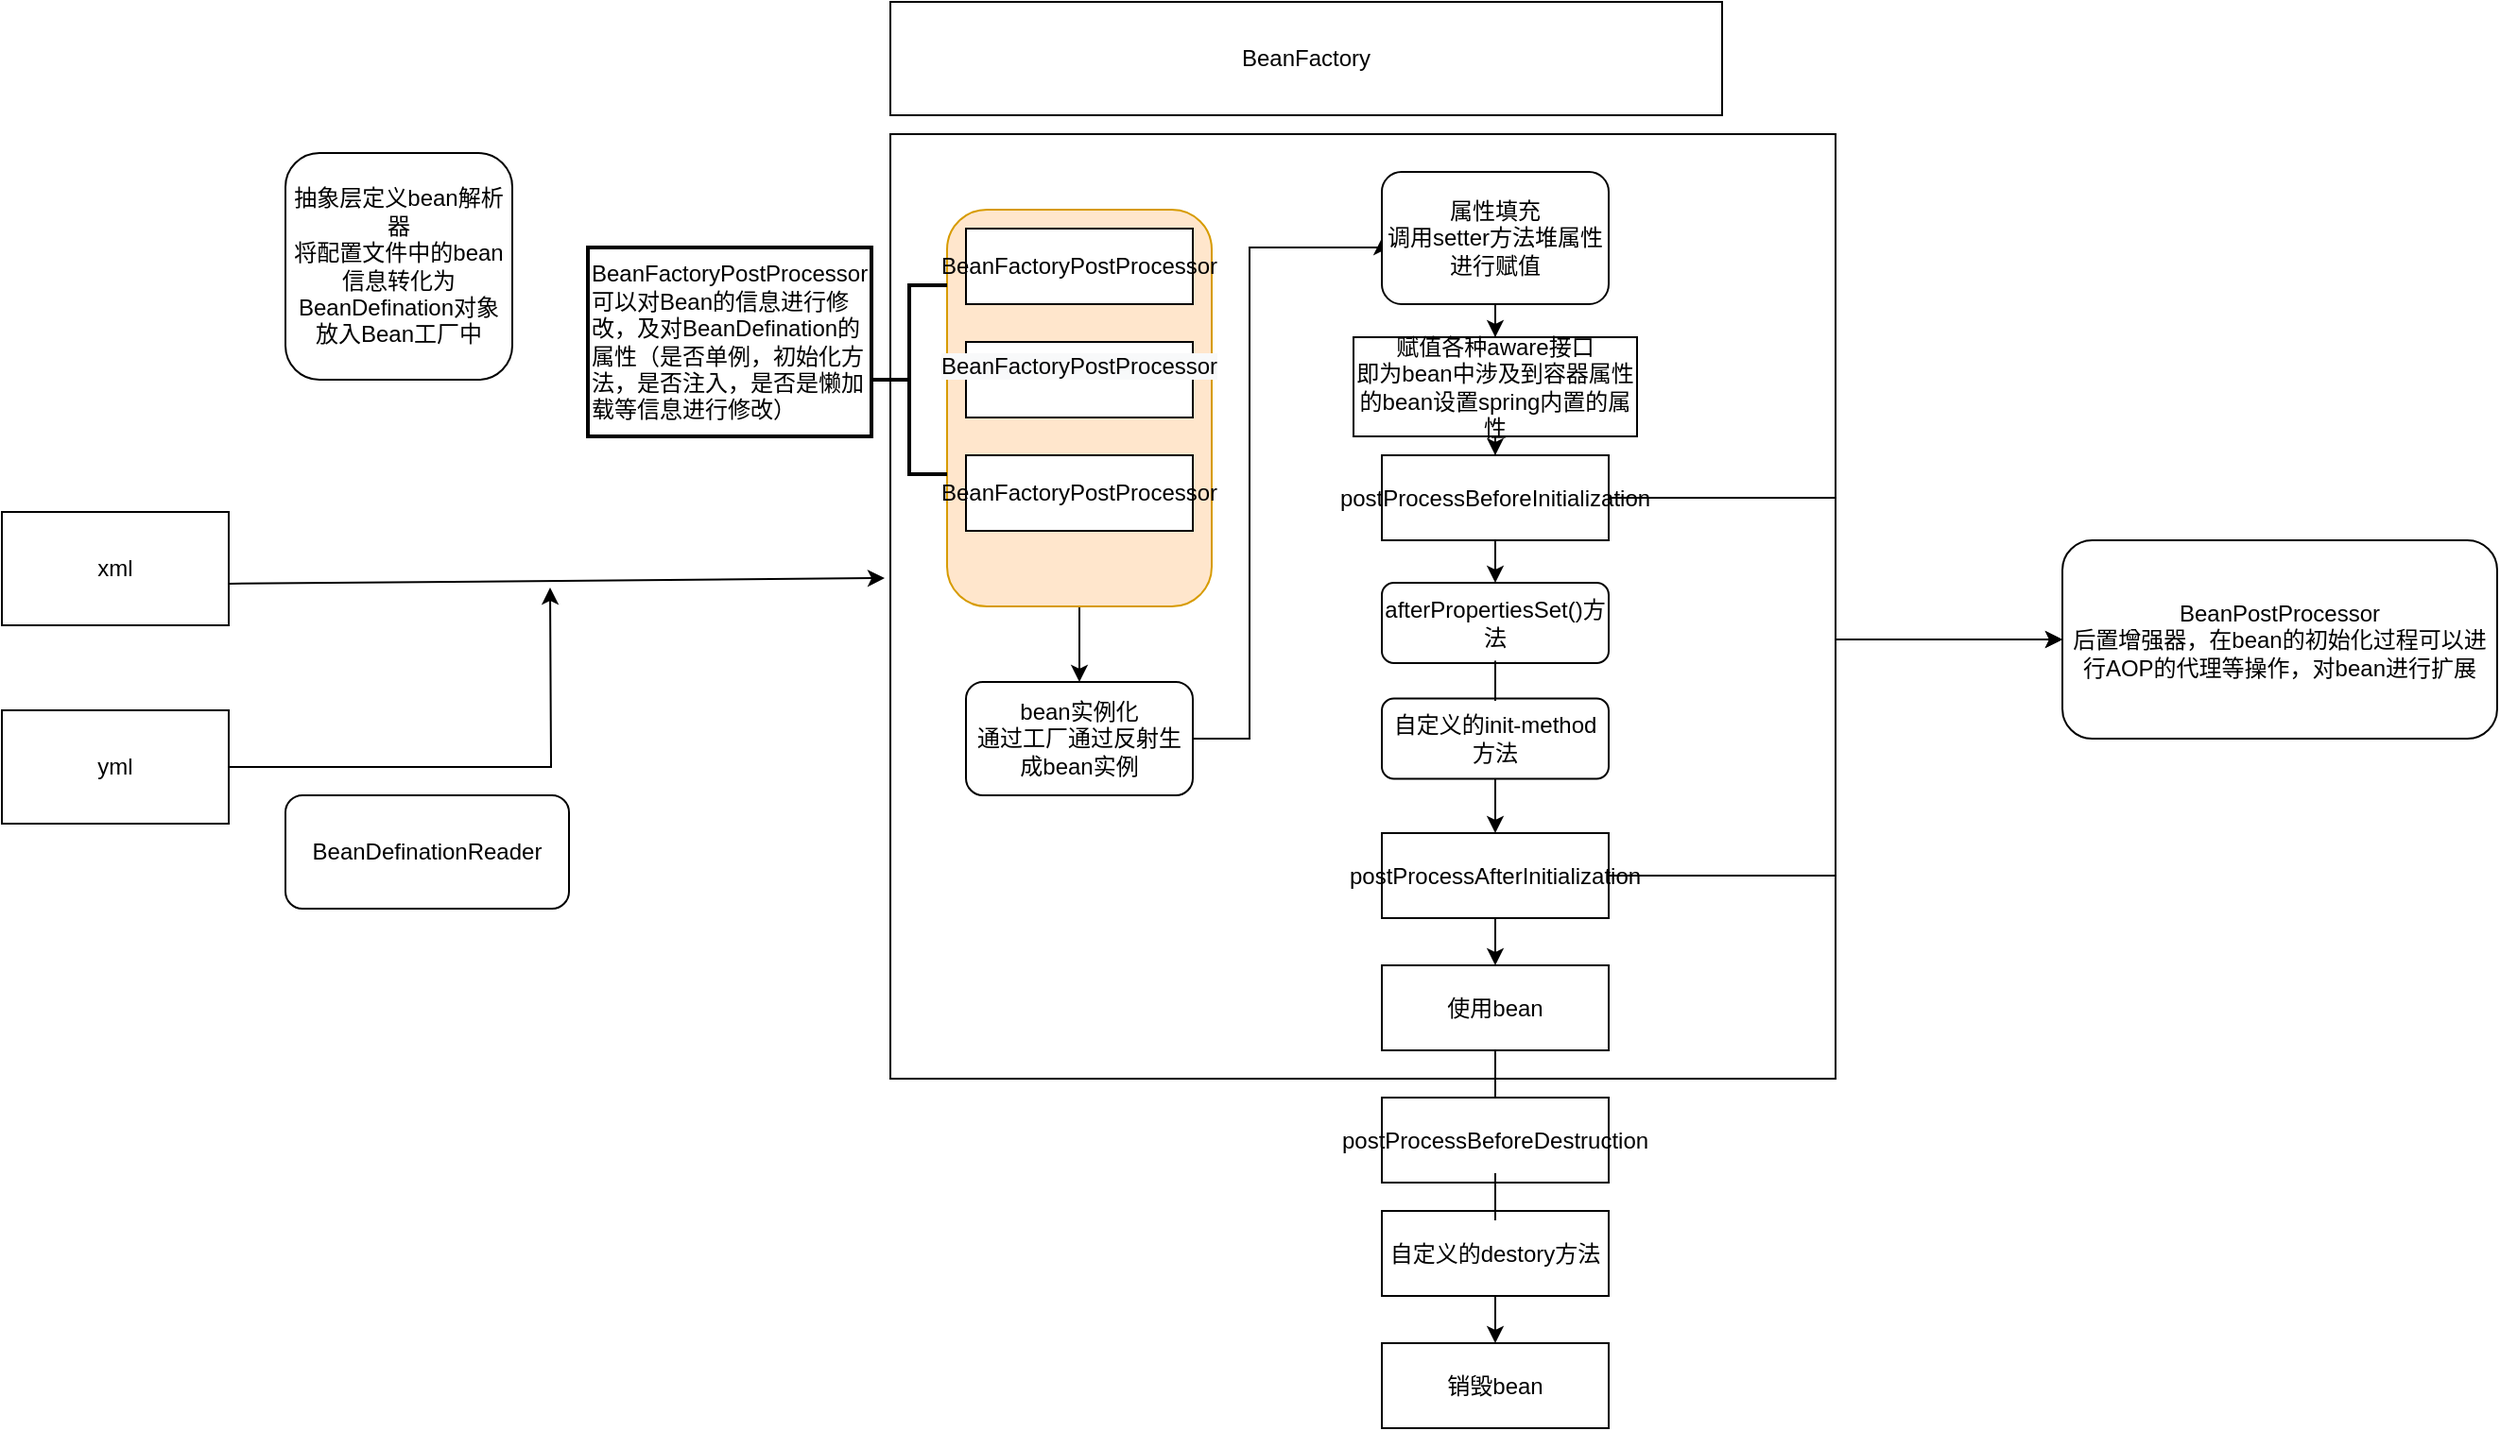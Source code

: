 <mxfile version="20.2.8" type="github">
  <diagram id="UlHVcAD68Zj0mifvGkCI" name="第 1 页">
    <mxGraphModel dx="1038" dy="1748" grid="1" gridSize="10" guides="1" tooltips="1" connect="1" arrows="1" fold="1" page="1" pageScale="1" pageWidth="827" pageHeight="1169" math="0" shadow="0">
      <root>
        <mxCell id="0" />
        <mxCell id="1" parent="0" />
        <mxCell id="tXmrCc0qoYKCxtDVC8vD-1" value="xml" style="rounded=0;whiteSpace=wrap;html=1;" parent="1" vertex="1">
          <mxGeometry x="20" y="160" width="120" height="60" as="geometry" />
        </mxCell>
        <mxCell id="tXmrCc0qoYKCxtDVC8vD-6" style="edgeStyle=orthogonalEdgeStyle;rounded=0;orthogonalLoop=1;jettySize=auto;html=1;" parent="1" source="tXmrCc0qoYKCxtDVC8vD-2" edge="1">
          <mxGeometry relative="1" as="geometry">
            <mxPoint x="310" y="200" as="targetPoint" />
          </mxGeometry>
        </mxCell>
        <mxCell id="tXmrCc0qoYKCxtDVC8vD-2" value="yml" style="rounded=0;whiteSpace=wrap;html=1;" parent="1" vertex="1">
          <mxGeometry x="20" y="265" width="120" height="60" as="geometry" />
        </mxCell>
        <mxCell id="tXmrCc0qoYKCxtDVC8vD-3" value="抽象层定义bean解析器&lt;br&gt;将配置文件中的bean信息转化为BeanDefination对象放入Bean工厂中" style="rounded=1;whiteSpace=wrap;html=1;" parent="1" vertex="1">
          <mxGeometry x="170" y="-30" width="120" height="120" as="geometry" />
        </mxCell>
        <mxCell id="tXmrCc0qoYKCxtDVC8vD-4" value="BeanDefinationReader" style="rounded=1;whiteSpace=wrap;html=1;" parent="1" vertex="1">
          <mxGeometry x="170" y="310" width="150" height="60" as="geometry" />
        </mxCell>
        <mxCell id="tXmrCc0qoYKCxtDVC8vD-5" value="" style="endArrow=classic;html=1;rounded=0;exitX=1.003;exitY=0.633;exitDx=0;exitDy=0;exitPerimeter=0;entryX=-0.006;entryY=0.47;entryDx=0;entryDy=0;entryPerimeter=0;" parent="1" source="tXmrCc0qoYKCxtDVC8vD-1" target="tXmrCc0qoYKCxtDVC8vD-7" edge="1">
          <mxGeometry width="50" height="50" relative="1" as="geometry">
            <mxPoint x="150" y="158" as="sourcePoint" />
            <mxPoint x="480" y="198" as="targetPoint" />
          </mxGeometry>
        </mxCell>
        <mxCell id="tXmrCc0qoYKCxtDVC8vD-9" value="BeanFactory" style="rounded=0;whiteSpace=wrap;html=1;" parent="1" vertex="1">
          <mxGeometry x="490" y="-110" width="440" height="60" as="geometry" />
        </mxCell>
        <mxCell id="tXmrCc0qoYKCxtDVC8vD-7" value="" style="whiteSpace=wrap;html=1;aspect=fixed;" parent="1" vertex="1">
          <mxGeometry x="490" y="-40" width="500" height="500" as="geometry" />
        </mxCell>
        <mxCell id="tXmrCc0qoYKCxtDVC8vD-29" style="edgeStyle=orthogonalEdgeStyle;rounded=0;orthogonalLoop=1;jettySize=auto;html=1;entryX=0;entryY=0.5;entryDx=0;entryDy=0;" parent="1" source="tXmrCc0qoYKCxtDVC8vD-10" target="tXmrCc0qoYKCxtDVC8vD-24" edge="1">
          <mxGeometry relative="1" as="geometry">
            <Array as="points">
              <mxPoint x="680" y="280" />
              <mxPoint x="680" y="20" />
            </Array>
          </mxGeometry>
        </mxCell>
        <mxCell id="tXmrCc0qoYKCxtDVC8vD-10" value="bean实例化&lt;br&gt;通过工厂通过反射生成bean实例" style="rounded=1;whiteSpace=wrap;html=1;" parent="1" vertex="1">
          <mxGeometry x="530" y="250" width="120" height="60" as="geometry" />
        </mxCell>
        <mxCell id="tXmrCc0qoYKCxtDVC8vD-23" style="edgeStyle=orthogonalEdgeStyle;rounded=0;orthogonalLoop=1;jettySize=auto;html=1;" parent="1" source="tXmrCc0qoYKCxtDVC8vD-14" target="tXmrCc0qoYKCxtDVC8vD-10" edge="1">
          <mxGeometry relative="1" as="geometry" />
        </mxCell>
        <mxCell id="tXmrCc0qoYKCxtDVC8vD-14" value="" style="rounded=1;whiteSpace=wrap;html=1;fillColor=#ffe6cc;strokeColor=#d79b00;" parent="1" vertex="1">
          <mxGeometry x="520" width="140" height="210" as="geometry" />
        </mxCell>
        <mxCell id="tXmrCc0qoYKCxtDVC8vD-11" value="&#xa;&lt;span style=&quot;color: rgb(0, 0, 0); font-family: Helvetica; font-size: 12px; font-style: normal; font-variant-ligatures: normal; font-variant-caps: normal; font-weight: 400; letter-spacing: normal; orphans: 2; text-align: left; text-indent: 0px; text-transform: none; widows: 2; word-spacing: 0px; -webkit-text-stroke-width: 0px; background-color: rgb(248, 249, 250); text-decoration-thickness: initial; text-decoration-style: initial; text-decoration-color: initial; float: none; display: inline !important;&quot;&gt;BeanFactoryPostProcessor&lt;/span&gt;&#xa;&#xa;" style="rounded=0;whiteSpace=wrap;html=1;" parent="1" vertex="1">
          <mxGeometry x="530" y="70" width="120" height="40" as="geometry" />
        </mxCell>
        <mxCell id="tXmrCc0qoYKCxtDVC8vD-12" value="&lt;span style=&quot;text-align: left;&quot;&gt;BeanFactoryPostProcessor&lt;/span&gt;" style="rounded=0;whiteSpace=wrap;html=1;" parent="1" vertex="1">
          <mxGeometry x="530" y="130" width="120" height="40" as="geometry" />
        </mxCell>
        <mxCell id="tXmrCc0qoYKCxtDVC8vD-13" value="&lt;span style=&quot;text-align: left;&quot;&gt;BeanFactoryPostProcessor&lt;/span&gt;" style="rounded=0;whiteSpace=wrap;html=1;" parent="1" vertex="1">
          <mxGeometry x="530" y="10" width="120" height="40" as="geometry" />
        </mxCell>
        <mxCell id="tXmrCc0qoYKCxtDVC8vD-16" value="" style="strokeWidth=2;html=1;shape=mxgraph.flowchart.annotation_2;align=left;labelPosition=right;pointerEvents=1;" parent="1" vertex="1">
          <mxGeometry x="480" y="40" width="40" height="100" as="geometry" />
        </mxCell>
        <mxCell id="tXmrCc0qoYKCxtDVC8vD-17" value="BeanFactoryPostProcessor&lt;br&gt;可以对Bean的信息进行修改，及对BeanDefination的属性（是否单例，初始化方法，是否注入，是否是懒加载等信息进行修改）" style="whiteSpace=wrap;html=1;align=left;strokeWidth=2;" parent="1" vertex="1">
          <mxGeometry x="330" y="20" width="150" height="100" as="geometry" />
        </mxCell>
        <mxCell id="tXmrCc0qoYKCxtDVC8vD-32" style="edgeStyle=orthogonalEdgeStyle;rounded=0;orthogonalLoop=1;jettySize=auto;html=1;" parent="1" source="tXmrCc0qoYKCxtDVC8vD-24" target="tXmrCc0qoYKCxtDVC8vD-30" edge="1">
          <mxGeometry relative="1" as="geometry" />
        </mxCell>
        <mxCell id="tXmrCc0qoYKCxtDVC8vD-24" value="属性填充&lt;br&gt;调用setter方法堆属性进行赋值" style="rounded=1;whiteSpace=wrap;html=1;" parent="1" vertex="1">
          <mxGeometry x="750" y="-20" width="120" height="70" as="geometry" />
        </mxCell>
        <mxCell id="tXmrCc0qoYKCxtDVC8vD-33" style="edgeStyle=orthogonalEdgeStyle;rounded=0;orthogonalLoop=1;jettySize=auto;html=1;entryX=0.5;entryY=0;entryDx=0;entryDy=0;" parent="1" source="tXmrCc0qoYKCxtDVC8vD-30" target="tXmrCc0qoYKCxtDVC8vD-31" edge="1">
          <mxGeometry relative="1" as="geometry" />
        </mxCell>
        <mxCell id="tXmrCc0qoYKCxtDVC8vD-30" value="&lt;div class=&quot;lake-content&quot;&gt;赋值各种aware接口&lt;/div&gt;&lt;div class=&quot;lake-content&quot;&gt;即为bean中涉及到容器属性的bean设置spring内置的属性&lt;/div&gt;" style="rounded=0;whiteSpace=wrap;html=1;" parent="1" vertex="1">
          <mxGeometry x="735" y="67.5" width="150" height="52.5" as="geometry" />
        </mxCell>
        <mxCell id="tXmrCc0qoYKCxtDVC8vD-35" style="edgeStyle=orthogonalEdgeStyle;rounded=0;orthogonalLoop=1;jettySize=auto;html=1;entryX=0.5;entryY=0;entryDx=0;entryDy=0;" parent="1" source="tXmrCc0qoYKCxtDVC8vD-31" target="tXmrCc0qoYKCxtDVC8vD-34" edge="1">
          <mxGeometry relative="1" as="geometry" />
        </mxCell>
        <mxCell id="tXmrCc0qoYKCxtDVC8vD-39" style="edgeStyle=orthogonalEdgeStyle;rounded=0;orthogonalLoop=1;jettySize=auto;html=1;entryX=0;entryY=0.5;entryDx=0;entryDy=0;" parent="1" source="tXmrCc0qoYKCxtDVC8vD-31" target="tXmrCc0qoYKCxtDVC8vD-41" edge="1">
          <mxGeometry relative="1" as="geometry">
            <mxPoint x="1020" y="152.5" as="targetPoint" />
          </mxGeometry>
        </mxCell>
        <mxCell id="tXmrCc0qoYKCxtDVC8vD-31" value="postProcessBeforeInitialization" style="rounded=0;whiteSpace=wrap;html=1;" parent="1" vertex="1">
          <mxGeometry x="750" y="130" width="120" height="45" as="geometry" />
        </mxCell>
        <mxCell id="tXmrCc0qoYKCxtDVC8vD-37" value="" style="edgeStyle=orthogonalEdgeStyle;rounded=0;orthogonalLoop=1;jettySize=auto;html=1;startArrow=none;" parent="1" source="RdK4mdnQ-tFFZLlzZody-1" target="tXmrCc0qoYKCxtDVC8vD-36" edge="1">
          <mxGeometry relative="1" as="geometry" />
        </mxCell>
        <mxCell id="tXmrCc0qoYKCxtDVC8vD-34" value="afterPropertiesSet()方法" style="rounded=1;whiteSpace=wrap;html=1;" parent="1" vertex="1">
          <mxGeometry x="750" y="197.5" width="120" height="42.5" as="geometry" />
        </mxCell>
        <mxCell id="tXmrCc0qoYKCxtDVC8vD-40" style="edgeStyle=orthogonalEdgeStyle;rounded=0;orthogonalLoop=1;jettySize=auto;html=1;entryX=0;entryY=0.5;entryDx=0;entryDy=0;" parent="1" source="tXmrCc0qoYKCxtDVC8vD-36" target="tXmrCc0qoYKCxtDVC8vD-41" edge="1">
          <mxGeometry relative="1" as="geometry">
            <mxPoint x="1010" y="160" as="targetPoint" />
          </mxGeometry>
        </mxCell>
        <mxCell id="tXmrCc0qoYKCxtDVC8vD-44" value="" style="edgeStyle=orthogonalEdgeStyle;rounded=0;orthogonalLoop=1;jettySize=auto;html=1;" parent="1" source="tXmrCc0qoYKCxtDVC8vD-36" target="tXmrCc0qoYKCxtDVC8vD-43" edge="1">
          <mxGeometry relative="1" as="geometry" />
        </mxCell>
        <mxCell id="tXmrCc0qoYKCxtDVC8vD-36" value="&lt;div class=&quot;lake-content&quot;&gt;&lt;span class=&quot;ne-text&quot;&gt;postProcessAfterInitialization&lt;/span&gt;&lt;/div&gt;" style="rounded=0;whiteSpace=wrap;html=1;" parent="1" vertex="1">
          <mxGeometry x="750" y="330" width="120" height="45" as="geometry" />
        </mxCell>
        <mxCell id="tXmrCc0qoYKCxtDVC8vD-41" value="BeanPostProcessor&lt;br&gt;后置增强器，在bean的初始化过程可以进行AOP的代理等操作，对bean进行扩展" style="rounded=1;whiteSpace=wrap;html=1;" parent="1" vertex="1">
          <mxGeometry x="1110" y="175" width="230" height="105" as="geometry" />
        </mxCell>
        <mxCell id="tXmrCc0qoYKCxtDVC8vD-46" value="" style="edgeStyle=orthogonalEdgeStyle;rounded=0;orthogonalLoop=1;jettySize=auto;html=1;startArrow=none;" parent="1" source="RdK4mdnQ-tFFZLlzZody-5" target="tXmrCc0qoYKCxtDVC8vD-45" edge="1">
          <mxGeometry relative="1" as="geometry" />
        </mxCell>
        <mxCell id="tXmrCc0qoYKCxtDVC8vD-43" value="&lt;div class=&quot;lake-content&quot;&gt;使用bean&lt;/div&gt;" style="rounded=0;whiteSpace=wrap;html=1;" parent="1" vertex="1">
          <mxGeometry x="750" y="400" width="120" height="45" as="geometry" />
        </mxCell>
        <mxCell id="tXmrCc0qoYKCxtDVC8vD-45" value="&lt;div class=&quot;lake-content&quot;&gt;销毁bean&lt;/div&gt;" style="rounded=0;whiteSpace=wrap;html=1;" parent="1" vertex="1">
          <mxGeometry x="750" y="600" width="120" height="45" as="geometry" />
        </mxCell>
        <mxCell id="RdK4mdnQ-tFFZLlzZody-1" value="自定义的init-method方法" style="rounded=1;whiteSpace=wrap;html=1;" vertex="1" parent="1">
          <mxGeometry x="750" y="258.75" width="120" height="42.5" as="geometry" />
        </mxCell>
        <mxCell id="RdK4mdnQ-tFFZLlzZody-2" value="" style="edgeStyle=orthogonalEdgeStyle;rounded=0;orthogonalLoop=1;jettySize=auto;html=1;endArrow=none;" edge="1" parent="1" source="tXmrCc0qoYKCxtDVC8vD-34" target="RdK4mdnQ-tFFZLlzZody-1">
          <mxGeometry relative="1" as="geometry">
            <mxPoint x="810" y="240" as="sourcePoint" />
            <mxPoint x="810" y="330" as="targetPoint" />
          </mxGeometry>
        </mxCell>
        <mxCell id="RdK4mdnQ-tFFZLlzZody-3" value="&lt;div class=&quot;lake-content&quot;&gt;postProcessBeforeDestruction&lt;/div&gt;" style="rounded=0;whiteSpace=wrap;html=1;" vertex="1" parent="1">
          <mxGeometry x="750" y="470" width="120" height="45" as="geometry" />
        </mxCell>
        <mxCell id="RdK4mdnQ-tFFZLlzZody-4" value="" style="edgeStyle=orthogonalEdgeStyle;rounded=0;orthogonalLoop=1;jettySize=auto;html=1;endArrow=none;" edge="1" parent="1" source="tXmrCc0qoYKCxtDVC8vD-43" target="RdK4mdnQ-tFFZLlzZody-3">
          <mxGeometry relative="1" as="geometry">
            <mxPoint x="810" y="445" as="sourcePoint" />
            <mxPoint x="810" y="562" as="targetPoint" />
          </mxGeometry>
        </mxCell>
        <mxCell id="RdK4mdnQ-tFFZLlzZody-5" value="&lt;div class=&quot;lake-content&quot;&gt;自定义的destory方法&lt;/div&gt;" style="rounded=0;whiteSpace=wrap;html=1;" vertex="1" parent="1">
          <mxGeometry x="750" y="530" width="120" height="45" as="geometry" />
        </mxCell>
        <mxCell id="RdK4mdnQ-tFFZLlzZody-6" value="" style="edgeStyle=orthogonalEdgeStyle;rounded=0;orthogonalLoop=1;jettySize=auto;html=1;startArrow=none;endArrow=none;" edge="1" parent="1" source="RdK4mdnQ-tFFZLlzZody-3" target="RdK4mdnQ-tFFZLlzZody-5">
          <mxGeometry relative="1" as="geometry">
            <mxPoint x="810" y="515" as="sourcePoint" />
            <mxPoint x="810" y="620" as="targetPoint" />
          </mxGeometry>
        </mxCell>
      </root>
    </mxGraphModel>
  </diagram>
</mxfile>
